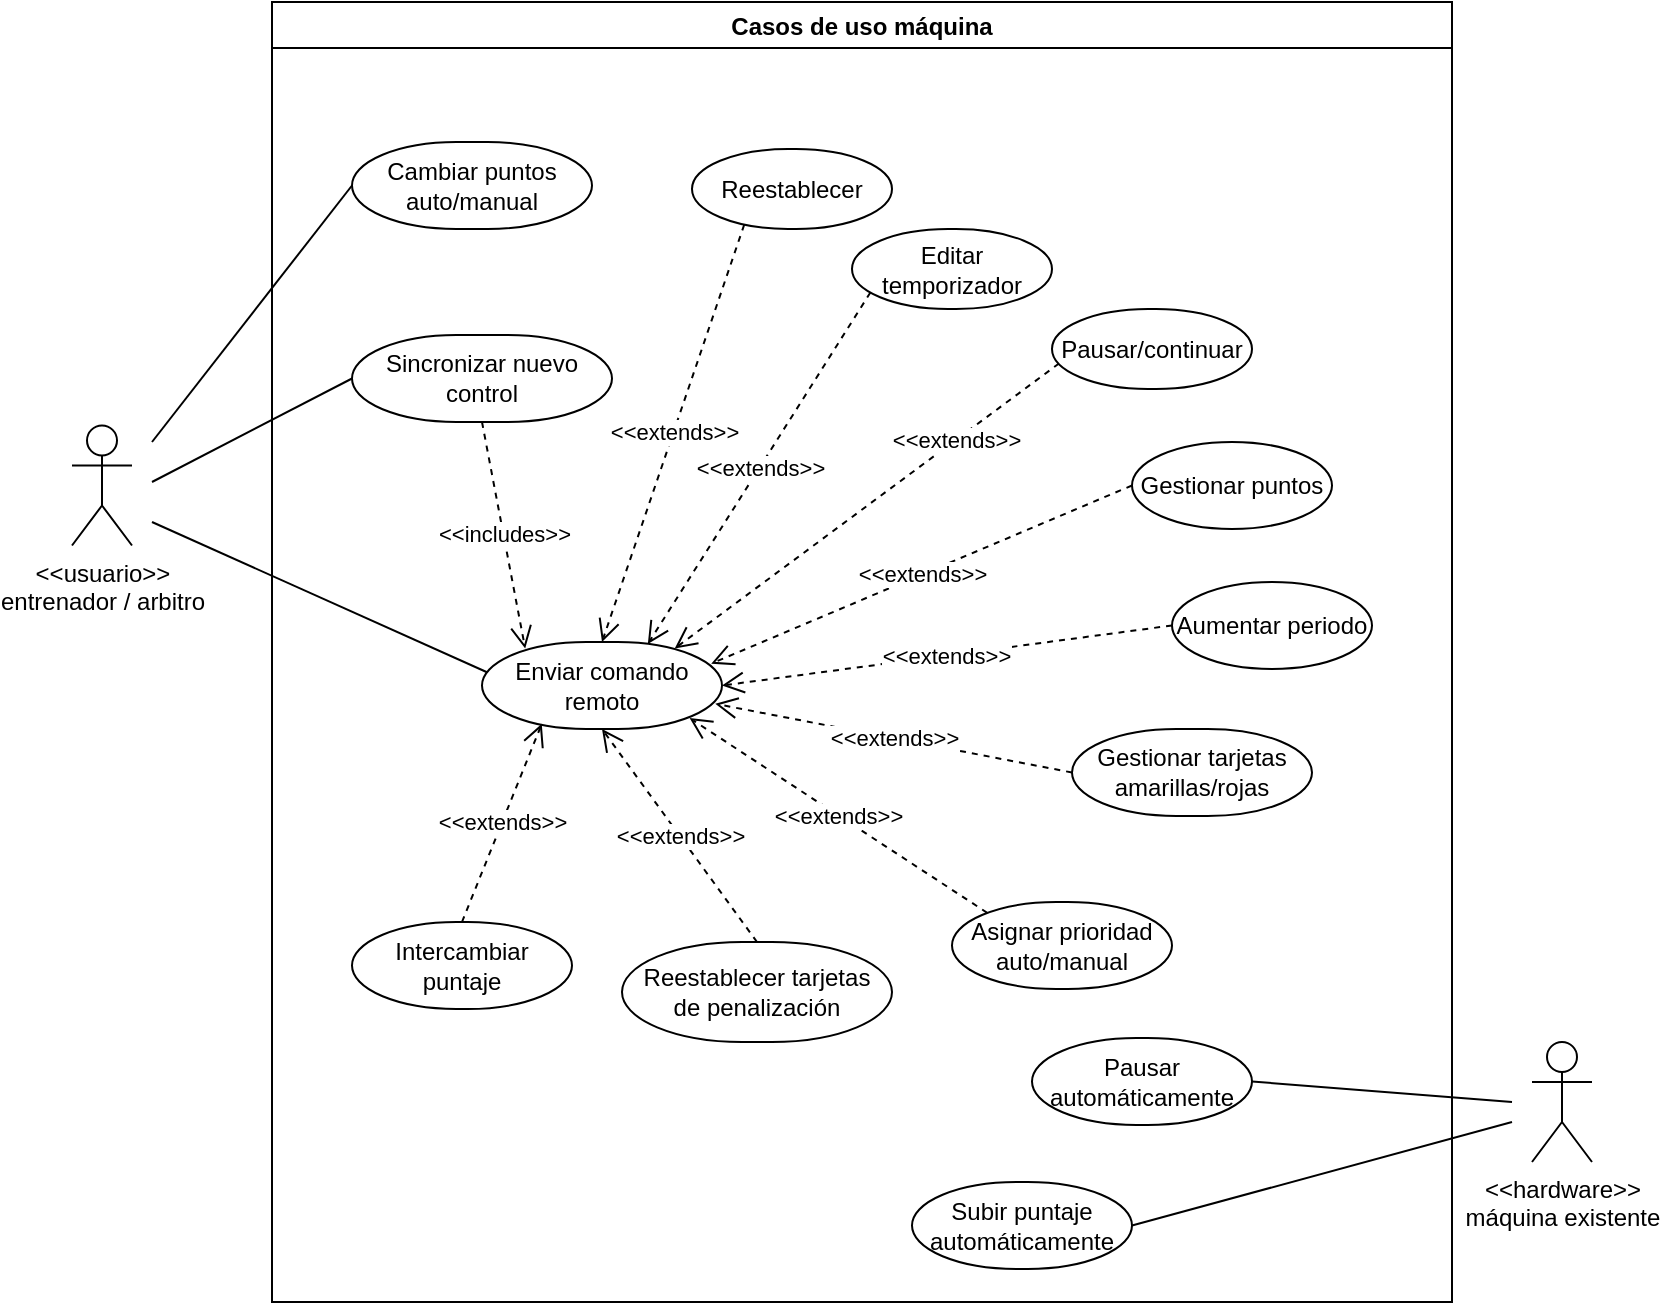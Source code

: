 <mxfile version="21.6.6" type="device">
  <diagram name="Page-1" id="K6UgD4kqSmbPpRhTwACa">
    <mxGraphModel dx="1266" dy="746" grid="1" gridSize="10" guides="1" tooltips="1" connect="1" arrows="1" fold="1" page="1" pageScale="1" pageWidth="850" pageHeight="1100" math="0" shadow="0">
      <root>
        <mxCell id="0" />
        <mxCell id="1" parent="0" />
        <mxCell id="auHC2lMCmRA8J_y3KW6C-5" value="Casos de uso máquina" style="swimlane;fillStyle=solid;swimlaneFillColor=default;container=0;" parent="1" vertex="1">
          <mxGeometry x="140" y="10" width="590" height="650" as="geometry">
            <mxRectangle x="105" y="130" width="100" height="30" as="alternateBounds" />
          </mxGeometry>
        </mxCell>
        <mxCell id="v4G_ObGwsf4DBaVxpbZ9-63" value="Reestablecer tarjetas &lt;br&gt;de penalización" style="rounded=1;whiteSpace=wrap;html=1;perimeterSpacing=0;arcSize=120;" parent="auHC2lMCmRA8J_y3KW6C-5" vertex="1">
          <mxGeometry x="175" y="470" width="135" height="50" as="geometry" />
        </mxCell>
        <mxCell id="v4G_ObGwsf4DBaVxpbZ9-44" value="Asignar prioridad auto/manual" style="rounded=1;whiteSpace=wrap;html=1;perimeterSpacing=0;arcSize=120;" parent="auHC2lMCmRA8J_y3KW6C-5" vertex="1">
          <mxGeometry x="340" y="450" width="110" height="43.5" as="geometry" />
        </mxCell>
        <mxCell id="OvTQ29FL7ANVGQ18eiGb-9" style="rounded=0;orthogonalLoop=1;jettySize=auto;html=1;exitX=1;exitY=0.5;exitDx=0;exitDy=0;endArrow=none;endFill=0;" edge="1" parent="auHC2lMCmRA8J_y3KW6C-5" source="OvTQ29FL7ANVGQ18eiGb-7">
          <mxGeometry relative="1" as="geometry">
            <mxPoint x="620" y="550" as="targetPoint" />
          </mxGeometry>
        </mxCell>
        <mxCell id="OvTQ29FL7ANVGQ18eiGb-7" value="Pausar automáticamente" style="rounded=1;whiteSpace=wrap;html=1;perimeterSpacing=0;arcSize=120;" vertex="1" parent="auHC2lMCmRA8J_y3KW6C-5">
          <mxGeometry x="380" y="518" width="110" height="43.5" as="geometry" />
        </mxCell>
        <mxCell id="OvTQ29FL7ANVGQ18eiGb-10" style="rounded=0;orthogonalLoop=1;jettySize=auto;html=1;exitX=1;exitY=0.5;exitDx=0;exitDy=0;endArrow=none;endFill=0;" edge="1" parent="auHC2lMCmRA8J_y3KW6C-5" source="OvTQ29FL7ANVGQ18eiGb-8">
          <mxGeometry relative="1" as="geometry">
            <mxPoint x="620" y="560" as="targetPoint" />
          </mxGeometry>
        </mxCell>
        <mxCell id="OvTQ29FL7ANVGQ18eiGb-8" value="Subir puntaje automáticamente" style="rounded=1;whiteSpace=wrap;html=1;perimeterSpacing=0;arcSize=120;" vertex="1" parent="auHC2lMCmRA8J_y3KW6C-5">
          <mxGeometry x="320" y="590" width="110" height="43.5" as="geometry" />
        </mxCell>
        <mxCell id="auHC2lMCmRA8J_y3KW6C-52" style="rounded=0;orthogonalLoop=1;jettySize=auto;html=1;entryX=0;entryY=0.5;entryDx=0;entryDy=0;jumpStyle=arc;endArrow=none;endFill=0;" parent="1" target="auHC2lMCmRA8J_y3KW6C-15" edge="1">
          <mxGeometry relative="1" as="geometry">
            <mxPoint x="80" y="250" as="sourcePoint" />
          </mxGeometry>
        </mxCell>
        <mxCell id="auHC2lMCmRA8J_y3KW6C-2" value="&amp;lt;&amp;lt;usuario&amp;gt;&amp;gt;&lt;br&gt;entrenador / arbitro" style="shape=umlActor;verticalLabelPosition=bottom;verticalAlign=top;html=1;outlineConnect=0;" parent="1" vertex="1">
          <mxGeometry x="40" y="221.75" width="30" height="60" as="geometry" />
        </mxCell>
        <mxCell id="v4G_ObGwsf4DBaVxpbZ9-22" style="rounded=0;orthogonalLoop=1;jettySize=auto;html=1;entryX=0.021;entryY=0.348;entryDx=0;entryDy=0;jumpStyle=arc;endArrow=none;endFill=0;entryPerimeter=0;" parent="1" target="v4G_ObGwsf4DBaVxpbZ9-21" edge="1">
          <mxGeometry relative="1" as="geometry">
            <mxPoint x="80" y="270" as="sourcePoint" />
            <mxPoint x="250" y="242" as="targetPoint" />
          </mxGeometry>
        </mxCell>
        <mxCell id="v4G_ObGwsf4DBaVxpbZ9-29" style="rounded=0;orthogonalLoop=1;jettySize=auto;html=1;entryX=0;entryY=0.5;entryDx=0;entryDy=0;jumpStyle=arc;endArrow=none;endFill=0;" parent="1" target="v4G_ObGwsf4DBaVxpbZ9-28" edge="1">
          <mxGeometry relative="1" as="geometry">
            <mxPoint x="80" y="230" as="sourcePoint" />
            <mxPoint x="250" y="242" as="targetPoint" />
          </mxGeometry>
        </mxCell>
        <mxCell id="v4G_ObGwsf4DBaVxpbZ9-21" value="Enviar comando remoto" style="rounded=1;whiteSpace=wrap;html=1;perimeterSpacing=0;arcSize=120;" parent="1" vertex="1">
          <mxGeometry x="245" y="330" width="120" height="43.5" as="geometry" />
        </mxCell>
        <mxCell id="v4G_ObGwsf4DBaVxpbZ9-23" value="&amp;lt;&amp;lt;includes&amp;gt;&amp;gt;" style="endArrow=open;endSize=9;endFill=0;html=1;rounded=0;dashed=1;entryX=0.18;entryY=0.075;entryDx=0;entryDy=0;exitX=0.5;exitY=1;exitDx=0;exitDy=0;entryPerimeter=0;" parent="1" source="auHC2lMCmRA8J_y3KW6C-15" target="v4G_ObGwsf4DBaVxpbZ9-21" edge="1">
          <mxGeometry width="160" relative="1" as="geometry">
            <mxPoint x="372.16" y="253.5" as="sourcePoint" />
            <mxPoint x="270.0" y="291.307" as="targetPoint" />
          </mxGeometry>
        </mxCell>
        <mxCell id="v4G_ObGwsf4DBaVxpbZ9-65" value="&amp;lt;&amp;lt;extends&amp;gt;&amp;gt;" style="endArrow=open;endSize=9;endFill=0;html=1;rounded=0;dashed=1;entryX=0.249;entryY=0.941;entryDx=0;entryDy=0;exitX=0.5;exitY=0;exitDx=0;exitDy=0;entryPerimeter=0;" parent="1" source="v4G_ObGwsf4DBaVxpbZ9-64" target="v4G_ObGwsf4DBaVxpbZ9-21" edge="1">
          <mxGeometry width="160" relative="1" as="geometry">
            <mxPoint x="370" y="400" as="sourcePoint" />
            <mxPoint x="370" y="476" as="targetPoint" />
          </mxGeometry>
        </mxCell>
        <mxCell id="v4G_ObGwsf4DBaVxpbZ9-67" value="&amp;lt;&amp;lt;extends&amp;gt;&amp;gt;" style="endArrow=open;endSize=9;endFill=0;html=1;rounded=0;dashed=1;entryX=0.5;entryY=1;entryDx=0;entryDy=0;exitX=0.5;exitY=0;exitDx=0;exitDy=0;" parent="1" source="v4G_ObGwsf4DBaVxpbZ9-63" target="v4G_ObGwsf4DBaVxpbZ9-21" edge="1">
          <mxGeometry width="160" relative="1" as="geometry">
            <mxPoint x="255" y="490" as="sourcePoint" />
            <mxPoint x="295" y="391" as="targetPoint" />
          </mxGeometry>
        </mxCell>
        <mxCell id="v4G_ObGwsf4DBaVxpbZ9-69" value="&amp;lt;&amp;lt;extends&amp;gt;&amp;gt;" style="endArrow=open;endSize=9;endFill=0;html=1;rounded=0;dashed=1;entryX=0.865;entryY=0.874;entryDx=0;entryDy=0;exitX=0.16;exitY=0.124;exitDx=0;exitDy=0;entryPerimeter=0;exitPerimeter=0;" parent="1" source="v4G_ObGwsf4DBaVxpbZ9-44" target="v4G_ObGwsf4DBaVxpbZ9-21" edge="1">
          <mxGeometry width="160" relative="1" as="geometry">
            <mxPoint x="275" y="510" as="sourcePoint" />
            <mxPoint x="315" y="411" as="targetPoint" />
          </mxGeometry>
        </mxCell>
        <mxCell id="v4G_ObGwsf4DBaVxpbZ9-70" value="&amp;lt;&amp;lt;extends&amp;gt;&amp;gt;" style="endArrow=open;endSize=9;endFill=0;html=1;rounded=0;dashed=1;entryX=0.5;entryY=0;entryDx=0;entryDy=0;exitX=0.261;exitY=0.947;exitDx=0;exitDy=0;exitPerimeter=0;" parent="1" source="v4G_ObGwsf4DBaVxpbZ9-45" target="v4G_ObGwsf4DBaVxpbZ9-21" edge="1">
          <mxGeometry width="160" relative="1" as="geometry">
            <mxPoint x="360" y="249" as="sourcePoint" />
            <mxPoint x="400" y="150" as="targetPoint" />
          </mxGeometry>
        </mxCell>
        <mxCell id="v4G_ObGwsf4DBaVxpbZ9-72" value="&amp;lt;&amp;lt;extends&amp;gt;&amp;gt;" style="endArrow=open;endSize=9;endFill=0;html=1;rounded=0;dashed=1;entryX=0.691;entryY=0.023;entryDx=0;entryDy=0;exitX=0.092;exitY=0.794;exitDx=0;exitDy=0;entryPerimeter=0;exitPerimeter=0;" parent="1" source="v4G_ObGwsf4DBaVxpbZ9-37" target="v4G_ObGwsf4DBaVxpbZ9-21" edge="1">
          <mxGeometry width="160" relative="1" as="geometry">
            <mxPoint x="434" y="129" as="sourcePoint" />
            <mxPoint x="342" y="341" as="targetPoint" />
          </mxGeometry>
        </mxCell>
        <mxCell id="v4G_ObGwsf4DBaVxpbZ9-73" value="&amp;lt;&amp;lt;extends&amp;gt;&amp;gt;" style="endArrow=open;endSize=9;endFill=0;html=1;rounded=0;dashed=1;entryX=0.803;entryY=0.075;entryDx=0;entryDy=0;entryPerimeter=0;exitX=0.035;exitY=0.681;exitDx=0;exitDy=0;exitPerimeter=0;" parent="1" source="v4G_ObGwsf4DBaVxpbZ9-46" target="v4G_ObGwsf4DBaVxpbZ9-21" edge="1">
          <mxGeometry x="-0.47" width="160" relative="1" as="geometry">
            <mxPoint x="530" y="190" as="sourcePoint" />
            <mxPoint x="363" y="348" as="targetPoint" />
            <mxPoint as="offset" />
          </mxGeometry>
        </mxCell>
        <mxCell id="v4G_ObGwsf4DBaVxpbZ9-74" value="&amp;lt;&amp;lt;extends&amp;gt;&amp;gt;" style="endArrow=open;endSize=9;endFill=0;html=1;rounded=0;dashed=1;entryX=0.955;entryY=0.249;entryDx=0;entryDy=0;exitX=0;exitY=0.5;exitDx=0;exitDy=0;entryPerimeter=0;" parent="1" source="v4G_ObGwsf4DBaVxpbZ9-41" target="v4G_ObGwsf4DBaVxpbZ9-21" edge="1">
          <mxGeometry width="160" relative="1" as="geometry">
            <mxPoint x="465" y="190" as="sourcePoint" />
            <mxPoint x="352" y="344" as="targetPoint" />
          </mxGeometry>
        </mxCell>
        <mxCell id="v4G_ObGwsf4DBaVxpbZ9-64" value="Intercambiar puntaje" style="rounded=1;whiteSpace=wrap;html=1;perimeterSpacing=0;arcSize=120;" parent="1" vertex="1">
          <mxGeometry x="180" y="470" width="110" height="43.5" as="geometry" />
        </mxCell>
        <mxCell id="v4G_ObGwsf4DBaVxpbZ9-75" value="&amp;lt;&amp;lt;extends&amp;gt;&amp;gt;" style="endArrow=open;endSize=9;endFill=0;html=1;rounded=0;dashed=1;entryX=1;entryY=0.5;entryDx=0;entryDy=0;exitX=0;exitY=0.5;exitDx=0;exitDy=0;" parent="1" source="v4G_ObGwsf4DBaVxpbZ9-52" target="v4G_ObGwsf4DBaVxpbZ9-21" edge="1">
          <mxGeometry width="160" relative="1" as="geometry">
            <mxPoint x="609" y="272" as="sourcePoint" />
            <mxPoint x="374" y="365" as="targetPoint" />
          </mxGeometry>
        </mxCell>
        <mxCell id="v4G_ObGwsf4DBaVxpbZ9-76" value="&amp;lt;&amp;lt;extends&amp;gt;&amp;gt;" style="endArrow=open;endSize=9;endFill=0;html=1;rounded=0;dashed=1;entryX=0.972;entryY=0.711;entryDx=0;entryDy=0;entryPerimeter=0;exitX=0;exitY=0.5;exitDx=0;exitDy=0;" parent="1" source="v4G_ObGwsf4DBaVxpbZ9-36" target="v4G_ObGwsf4DBaVxpbZ9-21" edge="1">
          <mxGeometry width="160" relative="1" as="geometry">
            <mxPoint x="530" y="400" as="sourcePoint" />
            <mxPoint x="375" y="362" as="targetPoint" />
          </mxGeometry>
        </mxCell>
        <mxCell id="v4G_ObGwsf4DBaVxpbZ9-28" value="Cambiar puntos auto/manual" style="rounded=1;whiteSpace=wrap;html=1;perimeterSpacing=0;arcSize=120;" parent="1" vertex="1">
          <mxGeometry x="180" y="80" width="120" height="43.5" as="geometry" />
        </mxCell>
        <mxCell id="auHC2lMCmRA8J_y3KW6C-15" value="Sincronizar nuevo control" style="rounded=1;whiteSpace=wrap;html=1;perimeterSpacing=0;arcSize=120;" parent="1" vertex="1">
          <mxGeometry x="180" y="176.5" width="130" height="43.5" as="geometry" />
        </mxCell>
        <mxCell id="v4G_ObGwsf4DBaVxpbZ9-45" value="Reestablecer" style="rounded=1;whiteSpace=wrap;html=1;perimeterSpacing=0;arcSize=120;" parent="1" vertex="1">
          <mxGeometry x="350" y="83.5" width="100" height="40" as="geometry" />
        </mxCell>
        <mxCell id="v4G_ObGwsf4DBaVxpbZ9-37" value="Editar temporizador" style="rounded=1;whiteSpace=wrap;html=1;perimeterSpacing=0;arcSize=120;" parent="1" vertex="1">
          <mxGeometry x="430" y="123.5" width="100" height="40" as="geometry" />
        </mxCell>
        <mxCell id="v4G_ObGwsf4DBaVxpbZ9-46" value="Pausar/continuar" style="rounded=1;whiteSpace=wrap;html=1;perimeterSpacing=0;arcSize=120;" parent="1" vertex="1">
          <mxGeometry x="530" y="163.5" width="100" height="40" as="geometry" />
        </mxCell>
        <mxCell id="v4G_ObGwsf4DBaVxpbZ9-41" value="Gestionar puntos" style="rounded=1;whiteSpace=wrap;html=1;perimeterSpacing=0;arcSize=120;" parent="1" vertex="1">
          <mxGeometry x="570" y="230" width="100" height="43.5" as="geometry" />
        </mxCell>
        <mxCell id="v4G_ObGwsf4DBaVxpbZ9-52" value="Aumentar periodo" style="rounded=1;whiteSpace=wrap;html=1;perimeterSpacing=0;arcSize=120;" parent="1" vertex="1">
          <mxGeometry x="590" y="300" width="100" height="43.5" as="geometry" />
        </mxCell>
        <mxCell id="v4G_ObGwsf4DBaVxpbZ9-36" value="Gestionar tarjetas amarillas/rojas" style="rounded=1;whiteSpace=wrap;html=1;perimeterSpacing=0;arcSize=120;" parent="1" vertex="1">
          <mxGeometry x="540" y="373.5" width="120" height="43.5" as="geometry" />
        </mxCell>
        <mxCell id="OvTQ29FL7ANVGQ18eiGb-1" value="&amp;lt;&amp;lt;hardware&amp;gt;&amp;gt;&lt;br&gt;máquina existente" style="shape=umlActor;verticalLabelPosition=bottom;verticalAlign=top;html=1;outlineConnect=0;" vertex="1" parent="1">
          <mxGeometry x="770" y="530" width="30" height="60" as="geometry" />
        </mxCell>
      </root>
    </mxGraphModel>
  </diagram>
</mxfile>
